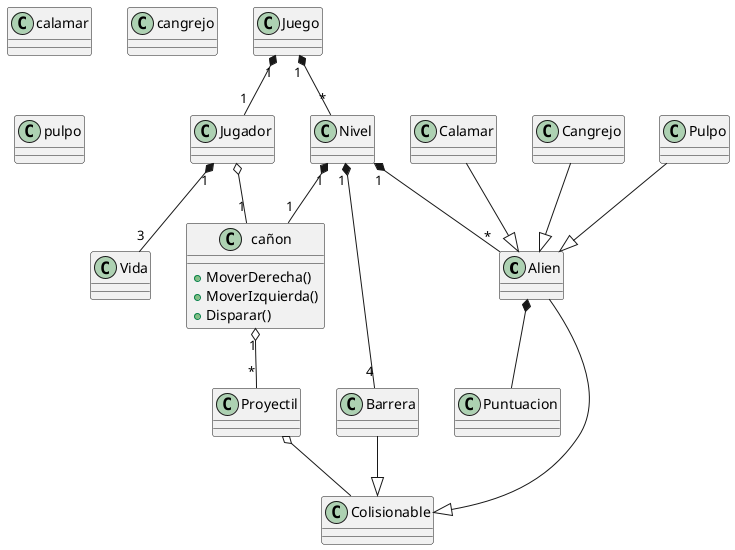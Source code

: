 @startuml space

class Alien
class cañon {
    
    + MoverDerecha()
    + MoverIzquierda()
    + Disparar()
}

class Barrera
class Proyectil
class Vida 
class Juego
class Puntuacion 
class Nivel
class Jugador 
class Colisionable
class calamar
class cangrejo
class pulpo 



Juego "1" *-- "*" Nivel 
Nivel "1" *-- "*" Alien
Nivel "1" *-- "4" Barrera 
Nivel "1" *-- "1" cañon

Jugador o-- "1" cañon
Jugador "1" *-- "3" Vida 

cañon "1" o-- "*" Proyectil

Juego "1" *-- "1" Jugador

Proyectil o-- Colisionable

Barrera --|> Colisionable
Alien --|> Colisionable

Pulpo --|> Alien
Calamar --|> Alien 
Cangrejo --|> Alien 

Alien *-- Puntuacion 




@enduml 